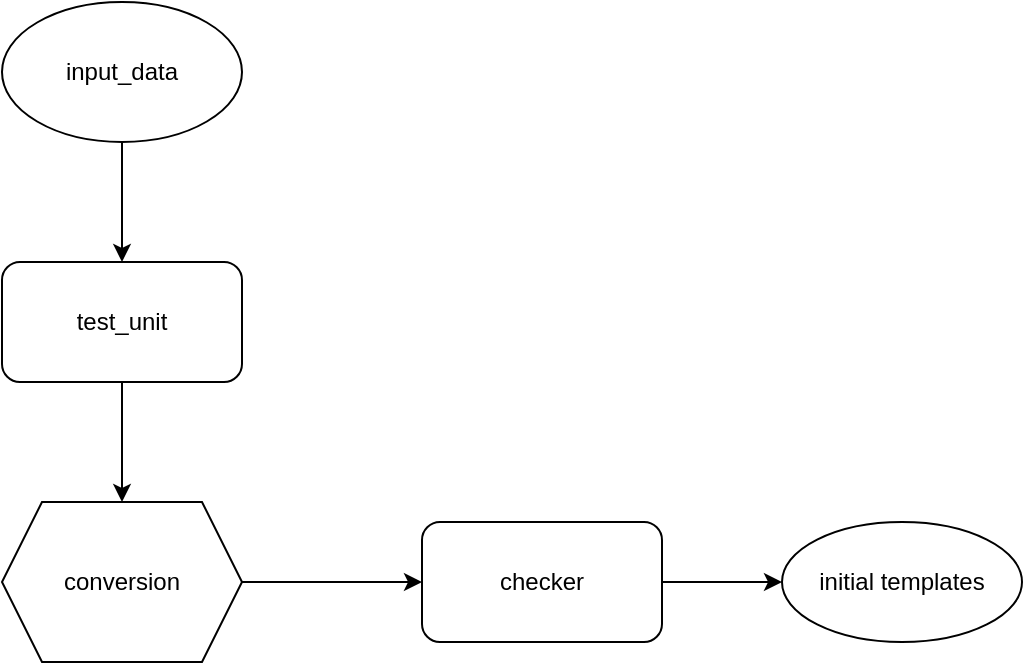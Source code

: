 <mxfile version="24.7.17">
  <diagram name="第 1 页" id="E_CjI1Xyw19A5WqRQi4g">
    <mxGraphModel dx="1050" dy="569" grid="1" gridSize="10" guides="1" tooltips="1" connect="1" arrows="1" fold="1" page="1" pageScale="1" pageWidth="827" pageHeight="1169" math="0" shadow="0">
      <root>
        <mxCell id="0" />
        <mxCell id="1" parent="0" />
        <mxCell id="Uom50MxW0tR5suyeDsA2-6" style="edgeStyle=orthogonalEdgeStyle;rounded=0;orthogonalLoop=1;jettySize=auto;html=1;entryX=0.5;entryY=0;entryDx=0;entryDy=0;" edge="1" parent="1" source="Uom50MxW0tR5suyeDsA2-2" target="Uom50MxW0tR5suyeDsA2-5">
          <mxGeometry relative="1" as="geometry" />
        </mxCell>
        <mxCell id="Uom50MxW0tR5suyeDsA2-2" value="test_unit" style="rounded=1;whiteSpace=wrap;html=1;" vertex="1" parent="1">
          <mxGeometry x="110" y="190" width="120" height="60" as="geometry" />
        </mxCell>
        <mxCell id="Uom50MxW0tR5suyeDsA2-4" style="edgeStyle=orthogonalEdgeStyle;rounded=0;orthogonalLoop=1;jettySize=auto;html=1;entryX=0.5;entryY=0;entryDx=0;entryDy=0;" edge="1" parent="1" source="Uom50MxW0tR5suyeDsA2-3" target="Uom50MxW0tR5suyeDsA2-2">
          <mxGeometry relative="1" as="geometry" />
        </mxCell>
        <mxCell id="Uom50MxW0tR5suyeDsA2-3" value="input_data" style="ellipse;whiteSpace=wrap;html=1;" vertex="1" parent="1">
          <mxGeometry x="110" y="60" width="120" height="70" as="geometry" />
        </mxCell>
        <mxCell id="Uom50MxW0tR5suyeDsA2-8" style="edgeStyle=orthogonalEdgeStyle;rounded=0;orthogonalLoop=1;jettySize=auto;html=1;" edge="1" parent="1" source="Uom50MxW0tR5suyeDsA2-5" target="Uom50MxW0tR5suyeDsA2-7">
          <mxGeometry relative="1" as="geometry" />
        </mxCell>
        <mxCell id="Uom50MxW0tR5suyeDsA2-5" value="conversion" style="shape=hexagon;perimeter=hexagonPerimeter2;whiteSpace=wrap;html=1;fixedSize=1;" vertex="1" parent="1">
          <mxGeometry x="110" y="310" width="120" height="80" as="geometry" />
        </mxCell>
        <mxCell id="Uom50MxW0tR5suyeDsA2-10" style="edgeStyle=orthogonalEdgeStyle;rounded=0;orthogonalLoop=1;jettySize=auto;html=1;entryX=0;entryY=0.5;entryDx=0;entryDy=0;" edge="1" parent="1" source="Uom50MxW0tR5suyeDsA2-7" target="Uom50MxW0tR5suyeDsA2-9">
          <mxGeometry relative="1" as="geometry" />
        </mxCell>
        <mxCell id="Uom50MxW0tR5suyeDsA2-7" value="checker" style="rounded=1;whiteSpace=wrap;html=1;" vertex="1" parent="1">
          <mxGeometry x="320" y="320" width="120" height="60" as="geometry" />
        </mxCell>
        <mxCell id="Uom50MxW0tR5suyeDsA2-9" value="initial templates" style="ellipse;whiteSpace=wrap;html=1;" vertex="1" parent="1">
          <mxGeometry x="500" y="320" width="120" height="60" as="geometry" />
        </mxCell>
      </root>
    </mxGraphModel>
  </diagram>
</mxfile>
